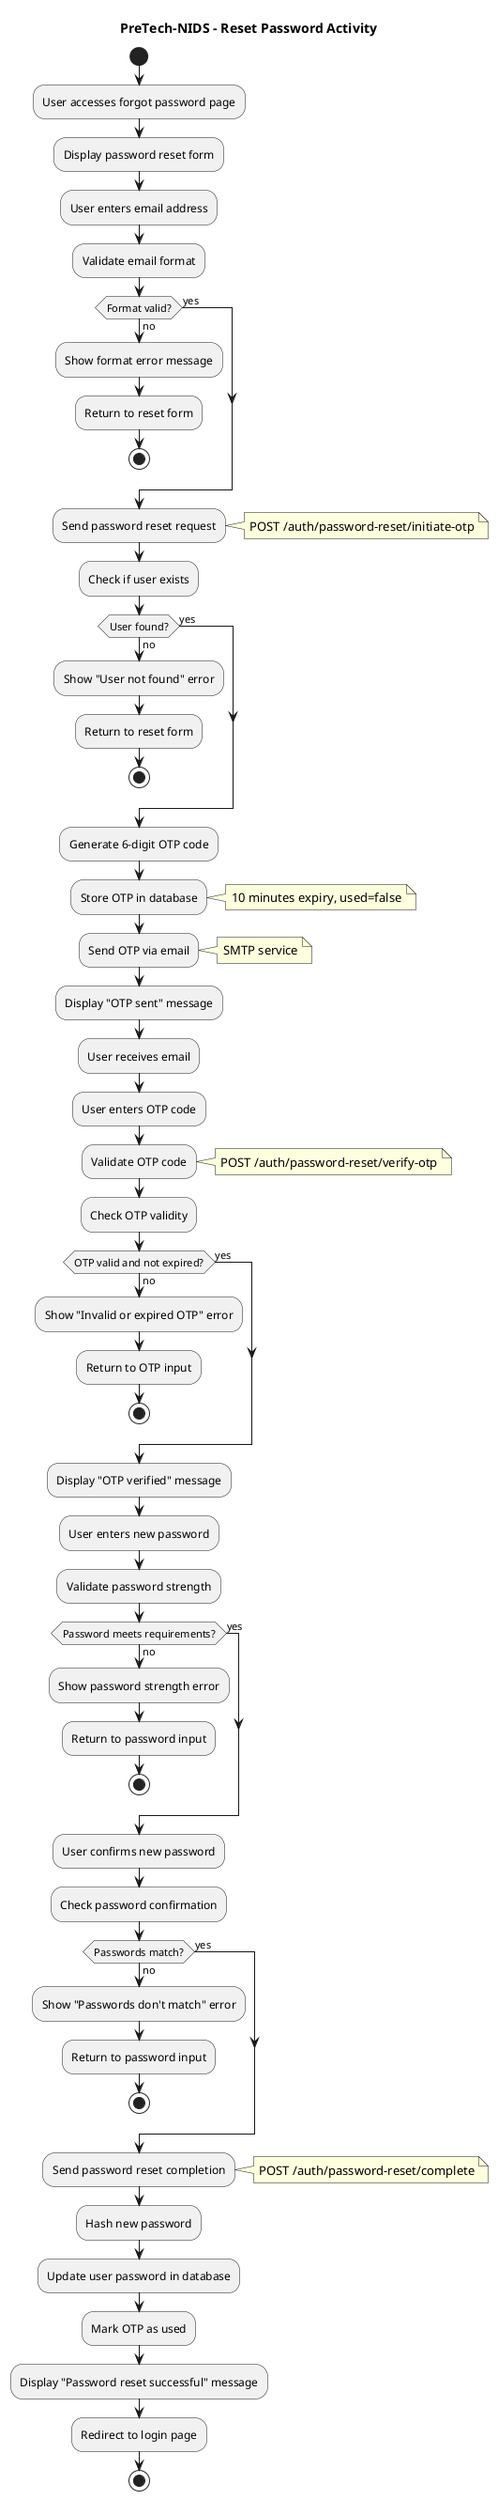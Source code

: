 @startuml
title PreTech-NIDS - Reset Password Activity
hide circle

start
:User accesses forgot password page;

:Display password reset form;

:User enters email address;

:Validate email format;
if (Format valid?) then (yes)
else (no)
  :Show format error message;
  :Return to reset form;
  stop
endif

:Send password reset request;
note right: POST /auth/password-reset/initiate-otp

:Check if user exists;
if (User found?) then (yes)
else (no)
  :Show "User not found" error;
  :Return to reset form;
  stop
endif

:Generate 6-digit OTP code;

:Store OTP in database;
note right: 10 minutes expiry, used=false

:Send OTP via email;
note right: SMTP service

:Display "OTP sent" message;

:User receives email;

:User enters OTP code;

:Validate OTP code;
note right: POST /auth/password-reset/verify-otp

:Check OTP validity;
if (OTP valid and not expired?) then (yes)
else (no)
  :Show "Invalid or expired OTP" error;
  :Return to OTP input;
  stop
endif

:Display "OTP verified" message;

:User enters new password;

:Validate password strength;
if (Password meets requirements?) then (yes)
else (no)
  :Show password strength error;
  :Return to password input;
  stop
endif

:User confirms new password;

:Check password confirmation;
if (Passwords match?) then (yes)
else (no)
  :Show "Passwords don't match" error;
  :Return to password input;
  stop
endif

:Send password reset completion;
note right: POST /auth/password-reset/complete

:Hash new password;

:Update user password in database;

:Mark OTP as used;

:Display "Password reset successful" message;

:Redirect to login page;

stop
@enduml
